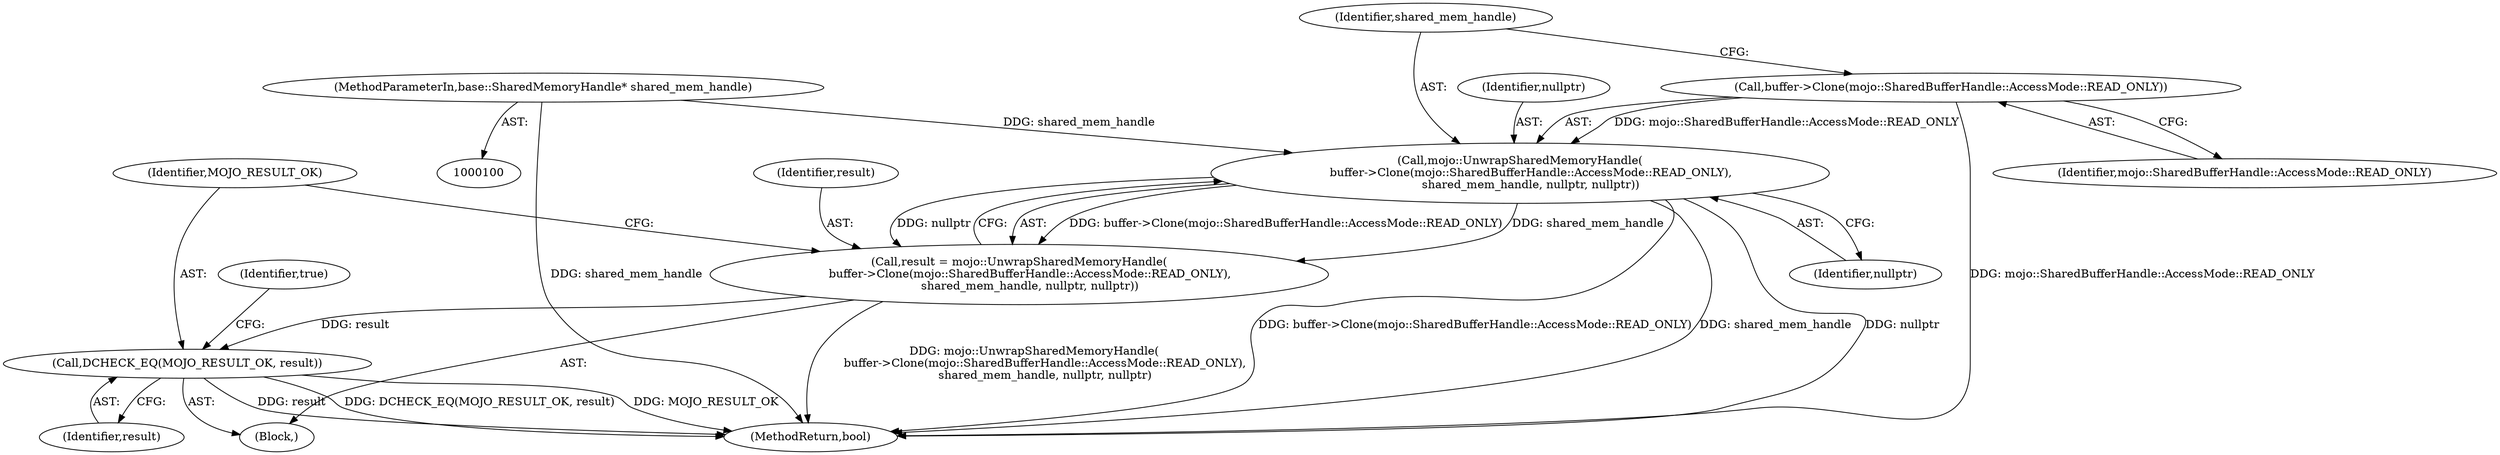 digraph "0_Chrome_673ce95d481ea9368c4d4d43ac756ba1d6d9e608_0@pointer" {
"1000144" [label="(Call,mojo::UnwrapSharedMemoryHandle(\n      buffer->Clone(mojo::SharedBufferHandle::AccessMode::READ_ONLY),\n      shared_mem_handle, nullptr, nullptr))"];
"1000145" [label="(Call,buffer->Clone(mojo::SharedBufferHandle::AccessMode::READ_ONLY))"];
"1000102" [label="(MethodParameterIn,base::SharedMemoryHandle* shared_mem_handle)"];
"1000142" [label="(Call,result = mojo::UnwrapSharedMemoryHandle(\n      buffer->Clone(mojo::SharedBufferHandle::AccessMode::READ_ONLY),\n      shared_mem_handle, nullptr, nullptr))"];
"1000150" [label="(Call,DCHECK_EQ(MOJO_RESULT_OK, result))"];
"1000151" [label="(Identifier,MOJO_RESULT_OK)"];
"1000142" [label="(Call,result = mojo::UnwrapSharedMemoryHandle(\n      buffer->Clone(mojo::SharedBufferHandle::AccessMode::READ_ONLY),\n      shared_mem_handle, nullptr, nullptr))"];
"1000150" [label="(Call,DCHECK_EQ(MOJO_RESULT_OK, result))"];
"1000103" [label="(Block,)"];
"1000143" [label="(Identifier,result)"];
"1000144" [label="(Call,mojo::UnwrapSharedMemoryHandle(\n      buffer->Clone(mojo::SharedBufferHandle::AccessMode::READ_ONLY),\n      shared_mem_handle, nullptr, nullptr))"];
"1000147" [label="(Identifier,shared_mem_handle)"];
"1000154" [label="(Identifier,true)"];
"1000145" [label="(Call,buffer->Clone(mojo::SharedBufferHandle::AccessMode::READ_ONLY))"];
"1000148" [label="(Identifier,nullptr)"];
"1000146" [label="(Identifier,mojo::SharedBufferHandle::AccessMode::READ_ONLY)"];
"1000152" [label="(Identifier,result)"];
"1000102" [label="(MethodParameterIn,base::SharedMemoryHandle* shared_mem_handle)"];
"1000149" [label="(Identifier,nullptr)"];
"1000155" [label="(MethodReturn,bool)"];
"1000144" -> "1000142"  [label="AST: "];
"1000144" -> "1000149"  [label="CFG: "];
"1000145" -> "1000144"  [label="AST: "];
"1000147" -> "1000144"  [label="AST: "];
"1000148" -> "1000144"  [label="AST: "];
"1000149" -> "1000144"  [label="AST: "];
"1000142" -> "1000144"  [label="CFG: "];
"1000144" -> "1000155"  [label="DDG: nullptr"];
"1000144" -> "1000155"  [label="DDG: buffer->Clone(mojo::SharedBufferHandle::AccessMode::READ_ONLY)"];
"1000144" -> "1000155"  [label="DDG: shared_mem_handle"];
"1000144" -> "1000142"  [label="DDG: buffer->Clone(mojo::SharedBufferHandle::AccessMode::READ_ONLY)"];
"1000144" -> "1000142"  [label="DDG: shared_mem_handle"];
"1000144" -> "1000142"  [label="DDG: nullptr"];
"1000145" -> "1000144"  [label="DDG: mojo::SharedBufferHandle::AccessMode::READ_ONLY"];
"1000102" -> "1000144"  [label="DDG: shared_mem_handle"];
"1000145" -> "1000146"  [label="CFG: "];
"1000146" -> "1000145"  [label="AST: "];
"1000147" -> "1000145"  [label="CFG: "];
"1000145" -> "1000155"  [label="DDG: mojo::SharedBufferHandle::AccessMode::READ_ONLY"];
"1000102" -> "1000100"  [label="AST: "];
"1000102" -> "1000155"  [label="DDG: shared_mem_handle"];
"1000142" -> "1000103"  [label="AST: "];
"1000143" -> "1000142"  [label="AST: "];
"1000151" -> "1000142"  [label="CFG: "];
"1000142" -> "1000155"  [label="DDG: mojo::UnwrapSharedMemoryHandle(\n      buffer->Clone(mojo::SharedBufferHandle::AccessMode::READ_ONLY),\n      shared_mem_handle, nullptr, nullptr)"];
"1000142" -> "1000150"  [label="DDG: result"];
"1000150" -> "1000103"  [label="AST: "];
"1000150" -> "1000152"  [label="CFG: "];
"1000151" -> "1000150"  [label="AST: "];
"1000152" -> "1000150"  [label="AST: "];
"1000154" -> "1000150"  [label="CFG: "];
"1000150" -> "1000155"  [label="DDG: result"];
"1000150" -> "1000155"  [label="DDG: DCHECK_EQ(MOJO_RESULT_OK, result)"];
"1000150" -> "1000155"  [label="DDG: MOJO_RESULT_OK"];
}
